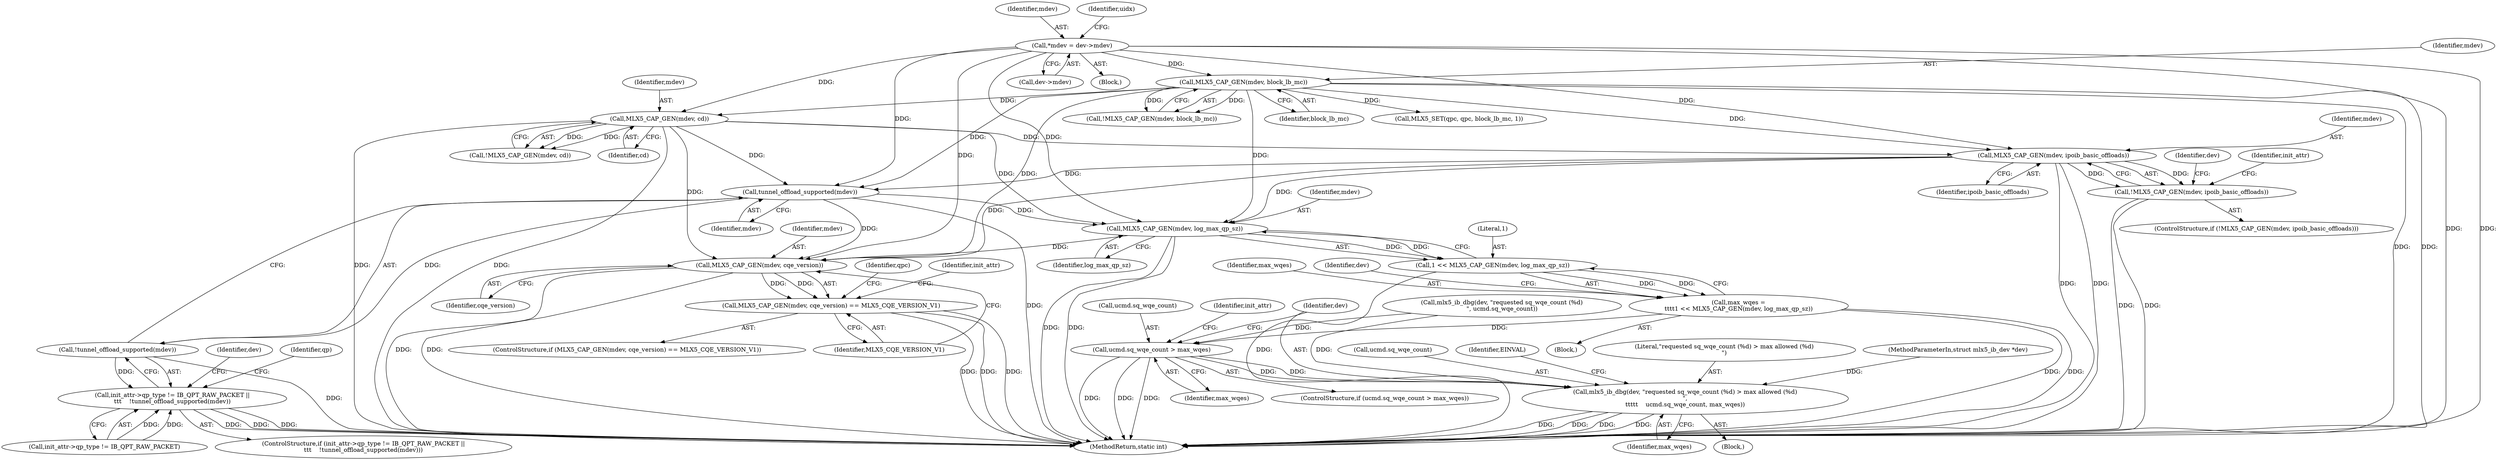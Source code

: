digraph "0_linux_0625b4ba1a5d4703c7fb01c497bd6c156908af00@pointer" {
"1000293" [label="(Call,MLX5_CAP_GEN(mdev, ipoib_basic_offloads))"];
"1000125" [label="(Call,*mdev = dev->mdev)"];
"1000236" [label="(Call,MLX5_CAP_GEN(mdev, cd))"];
"1000206" [label="(Call,MLX5_CAP_GEN(mdev, block_lb_mc))"];
"1000292" [label="(Call,!MLX5_CAP_GEN(mdev, ipoib_basic_offloads))"];
"1000472" [label="(Call,tunnel_offload_supported(mdev))"];
"1000471" [label="(Call,!tunnel_offload_supported(mdev))"];
"1000465" [label="(Call,init_attr->qp_type != IB_QPT_RAW_PACKET ||\n\t\t\t    !tunnel_offload_supported(mdev))"];
"1000619" [label="(Call,MLX5_CAP_GEN(mdev, log_max_qp_sz))"];
"1000617" [label="(Call,1 << MLX5_CAP_GEN(mdev, log_max_qp_sz))"];
"1000615" [label="(Call,max_wqes =\n\t\t\t\t1 << MLX5_CAP_GEN(mdev, log_max_qp_sz))"];
"1000656" [label="(Call,ucmd.sq_wqe_count > max_wqes)"];
"1000662" [label="(Call,mlx5_ib_dbg(dev, \"requested sq_wqe_count (%d) > max allowed (%d)\n\",\n\t\t\t\t\t    ucmd.sq_wqe_count, max_wqes))"];
"1001176" [label="(Call,MLX5_CAP_GEN(mdev, cqe_version))"];
"1001175" [label="(Call,MLX5_CAP_GEN(mdev, cqe_version) == MLX5_CQE_VERSION_V1)"];
"1000208" [label="(Identifier,block_lb_mc)"];
"1000623" [label="(Identifier,dev)"];
"1000621" [label="(Identifier,log_max_qp_sz)"];
"1000615" [label="(Call,max_wqes =\n\t\t\t\t1 << MLX5_CAP_GEN(mdev, log_max_qp_sz))"];
"1001189" [label="(Identifier,init_attr)"];
"1000662" [label="(Call,mlx5_ib_dbg(dev, \"requested sq_wqe_count (%d) > max allowed (%d)\n\",\n\t\t\t\t\t    ucmd.sq_wqe_count, max_wqes))"];
"1000126" [label="(Identifier,mdev)"];
"1000471" [label="(Call,!tunnel_offload_supported(mdev))"];
"1000237" [label="(Identifier,mdev)"];
"1000476" [label="(Identifier,dev)"];
"1000617" [label="(Call,1 << MLX5_CAP_GEN(mdev, log_max_qp_sz))"];
"1000671" [label="(Identifier,EINVAL)"];
"1001181" [label="(Identifier,qpc)"];
"1000127" [label="(Call,dev->mdev)"];
"1000656" [label="(Call,ucmd.sq_wqe_count > max_wqes)"];
"1001177" [label="(Identifier,mdev)"];
"1000298" [label="(Identifier,dev)"];
"1000815" [label="(Call,MLX5_SET(qpc, qpc, block_lb_mc, 1))"];
"1000473" [label="(Identifier,mdev)"];
"1001174" [label="(ControlStructure,if (MLX5_CAP_GEN(mdev, cqe_version) == MLX5_CQE_VERSION_V1))"];
"1000465" [label="(Call,init_attr->qp_type != IB_QPT_RAW_PACKET ||\n\t\t\t    !tunnel_offload_supported(mdev))"];
"1000675" [label="(Identifier,init_attr)"];
"1000661" [label="(Block,)"];
"1000206" [label="(Call,MLX5_CAP_GEN(mdev, block_lb_mc))"];
"1000619" [label="(Call,MLX5_CAP_GEN(mdev, log_max_qp_sz))"];
"1000207" [label="(Identifier,mdev)"];
"1000664" [label="(Literal,\"requested sq_wqe_count (%d) > max allowed (%d)\n\")"];
"1000668" [label="(Identifier,max_wqes)"];
"1000106" [label="(MethodParameterIn,struct mlx5_ib_dev *dev)"];
"1000466" [label="(Call,init_attr->qp_type != IB_QPT_RAW_PACKET)"];
"1000125" [label="(Call,*mdev = dev->mdev)"];
"1000205" [label="(Call,!MLX5_CAP_GEN(mdev, block_lb_mc))"];
"1000295" [label="(Identifier,ipoib_basic_offloads)"];
"1000622" [label="(Call,mlx5_ib_dbg(dev, \"requested sq_wqe_count (%d)\n\", ucmd.sq_wqe_count))"];
"1000291" [label="(ControlStructure,if (!MLX5_CAP_GEN(mdev, ipoib_basic_offloads)))"];
"1000613" [label="(Block,)"];
"1000483" [label="(Identifier,qp)"];
"1001178" [label="(Identifier,cqe_version)"];
"1000235" [label="(Call,!MLX5_CAP_GEN(mdev, cd))"];
"1000464" [label="(ControlStructure,if (init_attr->qp_type != IB_QPT_RAW_PACKET ||\n\t\t\t    !tunnel_offload_supported(mdev)))"];
"1000660" [label="(Identifier,max_wqes)"];
"1000472" [label="(Call,tunnel_offload_supported(mdev))"];
"1000293" [label="(Call,MLX5_CAP_GEN(mdev, ipoib_basic_offloads))"];
"1001175" [label="(Call,MLX5_CAP_GEN(mdev, cqe_version) == MLX5_CQE_VERSION_V1)"];
"1000616" [label="(Identifier,max_wqes)"];
"1000306" [label="(Identifier,init_attr)"];
"1000292" [label="(Call,!MLX5_CAP_GEN(mdev, ipoib_basic_offloads))"];
"1000618" [label="(Literal,1)"];
"1000238" [label="(Identifier,cd)"];
"1001428" [label="(MethodReturn,static int)"];
"1000236" [label="(Call,MLX5_CAP_GEN(mdev, cd))"];
"1000663" [label="(Identifier,dev)"];
"1001179" [label="(Identifier,MLX5_CQE_VERSION_V1)"];
"1000111" [label="(Block,)"];
"1000655" [label="(ControlStructure,if (ucmd.sq_wqe_count > max_wqes))"];
"1000657" [label="(Call,ucmd.sq_wqe_count)"];
"1000294" [label="(Identifier,mdev)"];
"1000665" [label="(Call,ucmd.sq_wqe_count)"];
"1000136" [label="(Identifier,uidx)"];
"1001176" [label="(Call,MLX5_CAP_GEN(mdev, cqe_version))"];
"1000620" [label="(Identifier,mdev)"];
"1000293" -> "1000292"  [label="AST: "];
"1000293" -> "1000295"  [label="CFG: "];
"1000294" -> "1000293"  [label="AST: "];
"1000295" -> "1000293"  [label="AST: "];
"1000292" -> "1000293"  [label="CFG: "];
"1000293" -> "1001428"  [label="DDG: "];
"1000293" -> "1001428"  [label="DDG: "];
"1000293" -> "1000292"  [label="DDG: "];
"1000293" -> "1000292"  [label="DDG: "];
"1000125" -> "1000293"  [label="DDG: "];
"1000236" -> "1000293"  [label="DDG: "];
"1000206" -> "1000293"  [label="DDG: "];
"1000293" -> "1000472"  [label="DDG: "];
"1000293" -> "1000619"  [label="DDG: "];
"1000293" -> "1001176"  [label="DDG: "];
"1000125" -> "1000111"  [label="AST: "];
"1000125" -> "1000127"  [label="CFG: "];
"1000126" -> "1000125"  [label="AST: "];
"1000127" -> "1000125"  [label="AST: "];
"1000136" -> "1000125"  [label="CFG: "];
"1000125" -> "1001428"  [label="DDG: "];
"1000125" -> "1001428"  [label="DDG: "];
"1000125" -> "1000206"  [label="DDG: "];
"1000125" -> "1000236"  [label="DDG: "];
"1000125" -> "1000472"  [label="DDG: "];
"1000125" -> "1000619"  [label="DDG: "];
"1000125" -> "1001176"  [label="DDG: "];
"1000236" -> "1000235"  [label="AST: "];
"1000236" -> "1000238"  [label="CFG: "];
"1000237" -> "1000236"  [label="AST: "];
"1000238" -> "1000236"  [label="AST: "];
"1000235" -> "1000236"  [label="CFG: "];
"1000236" -> "1001428"  [label="DDG: "];
"1000236" -> "1001428"  [label="DDG: "];
"1000236" -> "1000235"  [label="DDG: "];
"1000236" -> "1000235"  [label="DDG: "];
"1000206" -> "1000236"  [label="DDG: "];
"1000236" -> "1000472"  [label="DDG: "];
"1000236" -> "1000619"  [label="DDG: "];
"1000236" -> "1001176"  [label="DDG: "];
"1000206" -> "1000205"  [label="AST: "];
"1000206" -> "1000208"  [label="CFG: "];
"1000207" -> "1000206"  [label="AST: "];
"1000208" -> "1000206"  [label="AST: "];
"1000205" -> "1000206"  [label="CFG: "];
"1000206" -> "1001428"  [label="DDG: "];
"1000206" -> "1001428"  [label="DDG: "];
"1000206" -> "1000205"  [label="DDG: "];
"1000206" -> "1000205"  [label="DDG: "];
"1000206" -> "1000472"  [label="DDG: "];
"1000206" -> "1000619"  [label="DDG: "];
"1000206" -> "1000815"  [label="DDG: "];
"1000206" -> "1001176"  [label="DDG: "];
"1000292" -> "1000291"  [label="AST: "];
"1000298" -> "1000292"  [label="CFG: "];
"1000306" -> "1000292"  [label="CFG: "];
"1000292" -> "1001428"  [label="DDG: "];
"1000292" -> "1001428"  [label="DDG: "];
"1000472" -> "1000471"  [label="AST: "];
"1000472" -> "1000473"  [label="CFG: "];
"1000473" -> "1000472"  [label="AST: "];
"1000471" -> "1000472"  [label="CFG: "];
"1000472" -> "1001428"  [label="DDG: "];
"1000472" -> "1000471"  [label="DDG: "];
"1000472" -> "1000619"  [label="DDG: "];
"1000472" -> "1001176"  [label="DDG: "];
"1000471" -> "1000465"  [label="AST: "];
"1000465" -> "1000471"  [label="CFG: "];
"1000471" -> "1001428"  [label="DDG: "];
"1000471" -> "1000465"  [label="DDG: "];
"1000465" -> "1000464"  [label="AST: "];
"1000465" -> "1000466"  [label="CFG: "];
"1000466" -> "1000465"  [label="AST: "];
"1000476" -> "1000465"  [label="CFG: "];
"1000483" -> "1000465"  [label="CFG: "];
"1000465" -> "1001428"  [label="DDG: "];
"1000465" -> "1001428"  [label="DDG: "];
"1000465" -> "1001428"  [label="DDG: "];
"1000466" -> "1000465"  [label="DDG: "];
"1000466" -> "1000465"  [label="DDG: "];
"1000619" -> "1000617"  [label="AST: "];
"1000619" -> "1000621"  [label="CFG: "];
"1000620" -> "1000619"  [label="AST: "];
"1000621" -> "1000619"  [label="AST: "];
"1000617" -> "1000619"  [label="CFG: "];
"1000619" -> "1001428"  [label="DDG: "];
"1000619" -> "1001428"  [label="DDG: "];
"1000619" -> "1000617"  [label="DDG: "];
"1000619" -> "1000617"  [label="DDG: "];
"1000619" -> "1001176"  [label="DDG: "];
"1000617" -> "1000615"  [label="AST: "];
"1000618" -> "1000617"  [label="AST: "];
"1000615" -> "1000617"  [label="CFG: "];
"1000617" -> "1001428"  [label="DDG: "];
"1000617" -> "1000615"  [label="DDG: "];
"1000617" -> "1000615"  [label="DDG: "];
"1000615" -> "1000613"  [label="AST: "];
"1000616" -> "1000615"  [label="AST: "];
"1000623" -> "1000615"  [label="CFG: "];
"1000615" -> "1001428"  [label="DDG: "];
"1000615" -> "1001428"  [label="DDG: "];
"1000615" -> "1000656"  [label="DDG: "];
"1000656" -> "1000655"  [label="AST: "];
"1000656" -> "1000660"  [label="CFG: "];
"1000657" -> "1000656"  [label="AST: "];
"1000660" -> "1000656"  [label="AST: "];
"1000663" -> "1000656"  [label="CFG: "];
"1000675" -> "1000656"  [label="CFG: "];
"1000656" -> "1001428"  [label="DDG: "];
"1000656" -> "1001428"  [label="DDG: "];
"1000656" -> "1001428"  [label="DDG: "];
"1000622" -> "1000656"  [label="DDG: "];
"1000656" -> "1000662"  [label="DDG: "];
"1000656" -> "1000662"  [label="DDG: "];
"1000662" -> "1000661"  [label="AST: "];
"1000662" -> "1000668"  [label="CFG: "];
"1000663" -> "1000662"  [label="AST: "];
"1000664" -> "1000662"  [label="AST: "];
"1000665" -> "1000662"  [label="AST: "];
"1000668" -> "1000662"  [label="AST: "];
"1000671" -> "1000662"  [label="CFG: "];
"1000662" -> "1001428"  [label="DDG: "];
"1000662" -> "1001428"  [label="DDG: "];
"1000662" -> "1001428"  [label="DDG: "];
"1000662" -> "1001428"  [label="DDG: "];
"1000622" -> "1000662"  [label="DDG: "];
"1000106" -> "1000662"  [label="DDG: "];
"1001176" -> "1001175"  [label="AST: "];
"1001176" -> "1001178"  [label="CFG: "];
"1001177" -> "1001176"  [label="AST: "];
"1001178" -> "1001176"  [label="AST: "];
"1001179" -> "1001176"  [label="CFG: "];
"1001176" -> "1001428"  [label="DDG: "];
"1001176" -> "1001428"  [label="DDG: "];
"1001176" -> "1001175"  [label="DDG: "];
"1001176" -> "1001175"  [label="DDG: "];
"1001175" -> "1001174"  [label="AST: "];
"1001175" -> "1001179"  [label="CFG: "];
"1001179" -> "1001175"  [label="AST: "];
"1001181" -> "1001175"  [label="CFG: "];
"1001189" -> "1001175"  [label="CFG: "];
"1001175" -> "1001428"  [label="DDG: "];
"1001175" -> "1001428"  [label="DDG: "];
"1001175" -> "1001428"  [label="DDG: "];
}
